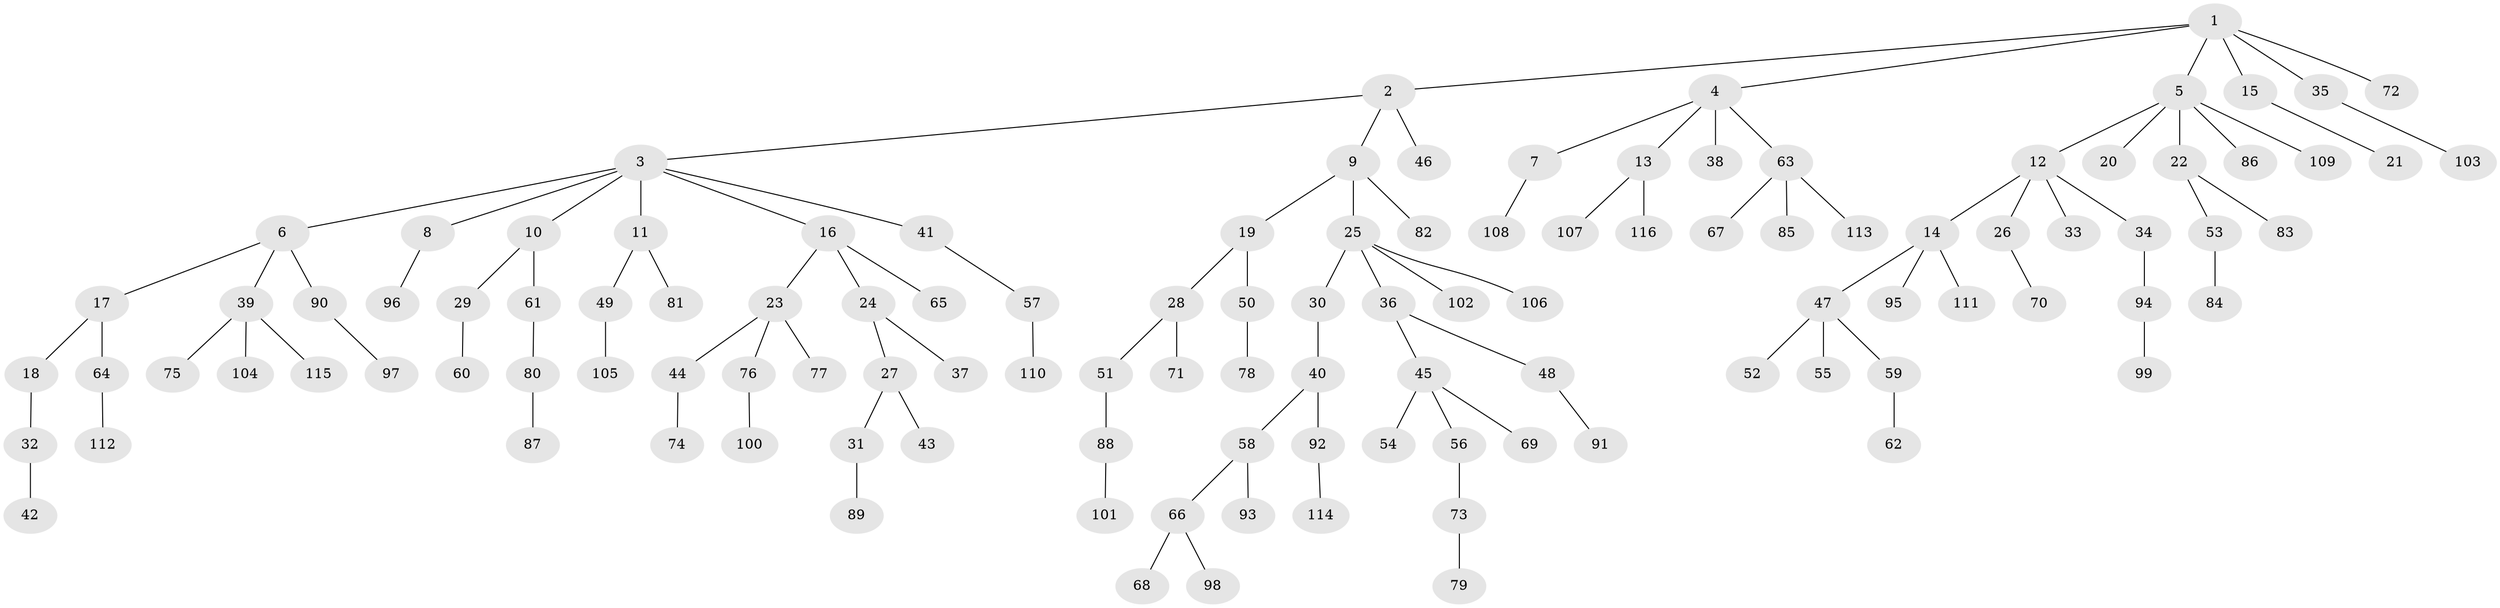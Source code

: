 // Generated by graph-tools (version 1.1) at 2025/15/03/09/25 04:15:42]
// undirected, 116 vertices, 115 edges
graph export_dot {
graph [start="1"]
  node [color=gray90,style=filled];
  1;
  2;
  3;
  4;
  5;
  6;
  7;
  8;
  9;
  10;
  11;
  12;
  13;
  14;
  15;
  16;
  17;
  18;
  19;
  20;
  21;
  22;
  23;
  24;
  25;
  26;
  27;
  28;
  29;
  30;
  31;
  32;
  33;
  34;
  35;
  36;
  37;
  38;
  39;
  40;
  41;
  42;
  43;
  44;
  45;
  46;
  47;
  48;
  49;
  50;
  51;
  52;
  53;
  54;
  55;
  56;
  57;
  58;
  59;
  60;
  61;
  62;
  63;
  64;
  65;
  66;
  67;
  68;
  69;
  70;
  71;
  72;
  73;
  74;
  75;
  76;
  77;
  78;
  79;
  80;
  81;
  82;
  83;
  84;
  85;
  86;
  87;
  88;
  89;
  90;
  91;
  92;
  93;
  94;
  95;
  96;
  97;
  98;
  99;
  100;
  101;
  102;
  103;
  104;
  105;
  106;
  107;
  108;
  109;
  110;
  111;
  112;
  113;
  114;
  115;
  116;
  1 -- 2;
  1 -- 4;
  1 -- 5;
  1 -- 15;
  1 -- 35;
  1 -- 72;
  2 -- 3;
  2 -- 9;
  2 -- 46;
  3 -- 6;
  3 -- 8;
  3 -- 10;
  3 -- 11;
  3 -- 16;
  3 -- 41;
  4 -- 7;
  4 -- 13;
  4 -- 38;
  4 -- 63;
  5 -- 12;
  5 -- 20;
  5 -- 22;
  5 -- 86;
  5 -- 109;
  6 -- 17;
  6 -- 39;
  6 -- 90;
  7 -- 108;
  8 -- 96;
  9 -- 19;
  9 -- 25;
  9 -- 82;
  10 -- 29;
  10 -- 61;
  11 -- 49;
  11 -- 81;
  12 -- 14;
  12 -- 26;
  12 -- 33;
  12 -- 34;
  13 -- 107;
  13 -- 116;
  14 -- 47;
  14 -- 95;
  14 -- 111;
  15 -- 21;
  16 -- 23;
  16 -- 24;
  16 -- 65;
  17 -- 18;
  17 -- 64;
  18 -- 32;
  19 -- 28;
  19 -- 50;
  22 -- 53;
  22 -- 83;
  23 -- 44;
  23 -- 76;
  23 -- 77;
  24 -- 27;
  24 -- 37;
  25 -- 30;
  25 -- 36;
  25 -- 102;
  25 -- 106;
  26 -- 70;
  27 -- 31;
  27 -- 43;
  28 -- 51;
  28 -- 71;
  29 -- 60;
  30 -- 40;
  31 -- 89;
  32 -- 42;
  34 -- 94;
  35 -- 103;
  36 -- 45;
  36 -- 48;
  39 -- 75;
  39 -- 104;
  39 -- 115;
  40 -- 58;
  40 -- 92;
  41 -- 57;
  44 -- 74;
  45 -- 54;
  45 -- 56;
  45 -- 69;
  47 -- 52;
  47 -- 55;
  47 -- 59;
  48 -- 91;
  49 -- 105;
  50 -- 78;
  51 -- 88;
  53 -- 84;
  56 -- 73;
  57 -- 110;
  58 -- 66;
  58 -- 93;
  59 -- 62;
  61 -- 80;
  63 -- 67;
  63 -- 85;
  63 -- 113;
  64 -- 112;
  66 -- 68;
  66 -- 98;
  73 -- 79;
  76 -- 100;
  80 -- 87;
  88 -- 101;
  90 -- 97;
  92 -- 114;
  94 -- 99;
}
